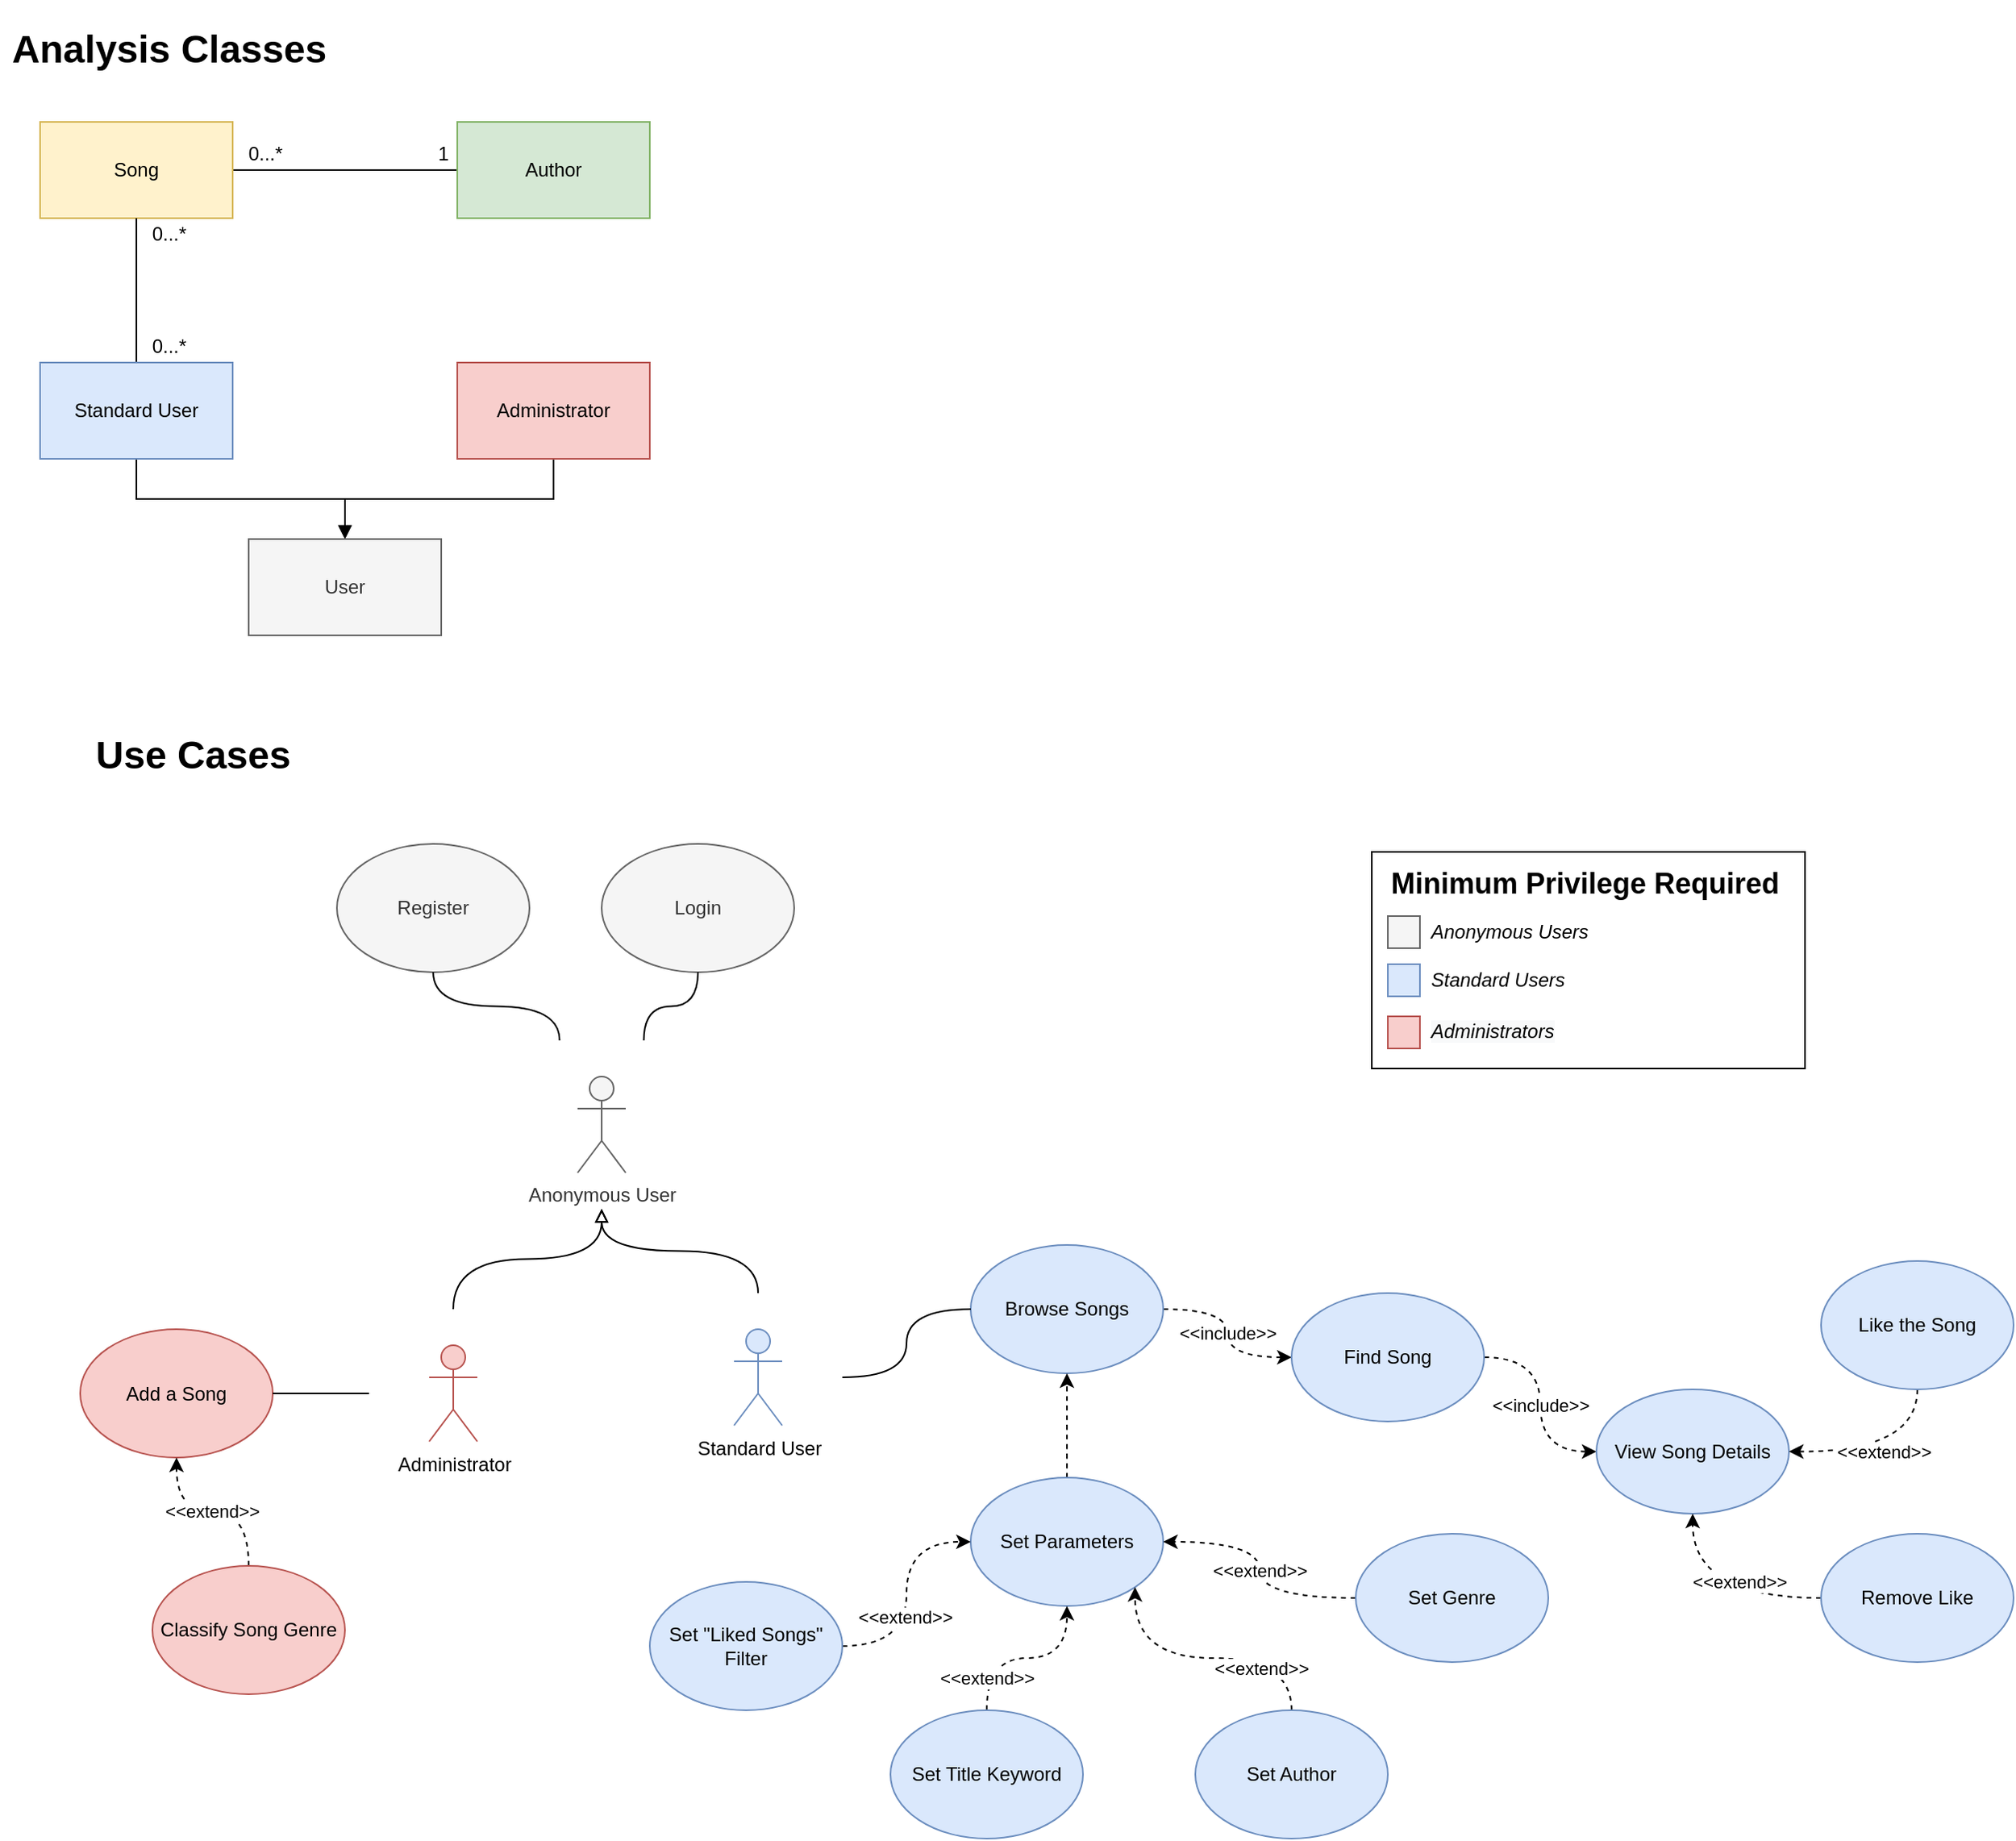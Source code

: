 <mxfile version="14.3.2" type="github">
  <diagram id="jdrofMlj-KHEWpqbHE5B" name="Page-1">
    <mxGraphModel dx="870" dy="595" grid="1" gridSize="10" guides="1" tooltips="1" connect="1" arrows="1" fold="1" page="1" pageScale="1" pageWidth="827" pageHeight="1169" math="0" shadow="0">
      <root>
        <mxCell id="0" />
        <mxCell id="1" parent="0" />
        <mxCell id="iEPMN4jDNAbv9REljASl-100" value="" style="whiteSpace=wrap;html=1;align=left;" parent="1" vertex="1">
          <mxGeometry x="870" y="535" width="270" height="135" as="geometry" />
        </mxCell>
        <mxCell id="ghfW0V-jJl3EACzy7yTC-1" style="edgeStyle=orthogonalEdgeStyle;rounded=0;orthogonalLoop=1;jettySize=auto;html=1;exitX=1;exitY=0.5;exitDx=0;exitDy=0;endArrow=none;endFill=0;" parent="1" source="ghfW0V-jJl3EACzy7yTC-2" target="ghfW0V-jJl3EACzy7yTC-3" edge="1">
          <mxGeometry relative="1" as="geometry" />
        </mxCell>
        <mxCell id="ghfW0V-jJl3EACzy7yTC-2" value="Song" style="rounded=0;whiteSpace=wrap;html=1;fillColor=#fff2cc;strokeColor=#d6b656;" parent="1" vertex="1">
          <mxGeometry x="40" y="80" width="120" height="60" as="geometry" />
        </mxCell>
        <mxCell id="ghfW0V-jJl3EACzy7yTC-3" value="Author" style="rounded=0;whiteSpace=wrap;html=1;fillColor=#d5e8d4;strokeColor=#82b366;" parent="1" vertex="1">
          <mxGeometry x="300" y="80" width="120" height="60" as="geometry" />
        </mxCell>
        <mxCell id="ghfW0V-jJl3EACzy7yTC-4" value="1" style="text;html=1;align=center;verticalAlign=middle;resizable=0;points=[];autosize=1;" parent="1" vertex="1">
          <mxGeometry x="281" y="90" width="20" height="20" as="geometry" />
        </mxCell>
        <mxCell id="ghfW0V-jJl3EACzy7yTC-5" value="0...*" style="text;html=1;align=center;verticalAlign=middle;resizable=0;points=[];autosize=1;" parent="1" vertex="1">
          <mxGeometry x="160" y="90" width="40" height="20" as="geometry" />
        </mxCell>
        <mxCell id="ghfW0V-jJl3EACzy7yTC-6" style="edgeStyle=orthogonalEdgeStyle;rounded=0;orthogonalLoop=1;jettySize=auto;html=1;exitX=0.5;exitY=0;exitDx=0;exitDy=0;entryX=0.5;entryY=1;entryDx=0;entryDy=0;endArrow=none;endFill=0;startArrow=block;startFill=0;" parent="1" source="ghfW0V-jJl3EACzy7yTC-8" target="ghfW0V-jJl3EACzy7yTC-11" edge="1">
          <mxGeometry relative="1" as="geometry" />
        </mxCell>
        <mxCell id="ghfW0V-jJl3EACzy7yTC-7" style="edgeStyle=orthogonalEdgeStyle;rounded=0;orthogonalLoop=1;jettySize=auto;html=1;exitX=0.5;exitY=0;exitDx=0;exitDy=0;entryX=0.5;entryY=1;entryDx=0;entryDy=0;endArrow=none;endFill=0;startArrow=block;startFill=1;" parent="1" source="ghfW0V-jJl3EACzy7yTC-8" target="ghfW0V-jJl3EACzy7yTC-10" edge="1">
          <mxGeometry relative="1" as="geometry" />
        </mxCell>
        <mxCell id="ghfW0V-jJl3EACzy7yTC-8" value="User" style="rounded=0;whiteSpace=wrap;html=1;fillColor=#f5f5f5;strokeColor=#666666;fontColor=#333333;" parent="1" vertex="1">
          <mxGeometry x="170" y="340" width="120" height="60" as="geometry" />
        </mxCell>
        <mxCell id="ghfW0V-jJl3EACzy7yTC-9" style="edgeStyle=orthogonalEdgeStyle;rounded=0;orthogonalLoop=1;jettySize=auto;html=1;exitX=0.5;exitY=0;exitDx=0;exitDy=0;startArrow=none;startFill=0;endArrow=none;endFill=0;" parent="1" source="ghfW0V-jJl3EACzy7yTC-10" target="ghfW0V-jJl3EACzy7yTC-2" edge="1">
          <mxGeometry relative="1" as="geometry" />
        </mxCell>
        <mxCell id="ghfW0V-jJl3EACzy7yTC-10" value="Standard User" style="rounded=0;whiteSpace=wrap;html=1;fillColor=#dae8fc;strokeColor=#6c8ebf;" parent="1" vertex="1">
          <mxGeometry x="40" y="230" width="120" height="60" as="geometry" />
        </mxCell>
        <mxCell id="ghfW0V-jJl3EACzy7yTC-11" value="Administrator" style="rounded=0;whiteSpace=wrap;html=1;fillColor=#f8cecc;strokeColor=#b85450;" parent="1" vertex="1">
          <mxGeometry x="300" y="230" width="120" height="60" as="geometry" />
        </mxCell>
        <mxCell id="ghfW0V-jJl3EACzy7yTC-12" value="0...*" style="text;html=1;align=center;verticalAlign=middle;resizable=0;points=[];autosize=1;" parent="1" vertex="1">
          <mxGeometry x="100" y="210" width="40" height="20" as="geometry" />
        </mxCell>
        <mxCell id="ghfW0V-jJl3EACzy7yTC-13" value="0...*" style="text;html=1;align=center;verticalAlign=middle;resizable=0;points=[];autosize=1;" parent="1" vertex="1">
          <mxGeometry x="100" y="140" width="40" height="20" as="geometry" />
        </mxCell>
        <mxCell id="iEPMN4jDNAbv9REljASl-4" value="&lt;h1&gt;Analysis Classes&lt;/h1&gt;" style="text;html=1;align=center;verticalAlign=middle;resizable=0;points=[];autosize=1;" parent="1" vertex="1">
          <mxGeometry x="15" y="10" width="210" height="50" as="geometry" />
        </mxCell>
        <mxCell id="iEPMN4jDNAbv9REljASl-5" value="&lt;h1&gt;Use Cases&lt;/h1&gt;" style="text;html=1;align=center;verticalAlign=middle;resizable=0;points=[];autosize=1;" parent="1" vertex="1">
          <mxGeometry x="65" y="450" width="140" height="50" as="geometry" />
        </mxCell>
        <mxCell id="iEPMN4jDNAbv9REljASl-7" value="Register" style="ellipse;whiteSpace=wrap;html=1;fillColor=#f5f5f5;strokeColor=#666666;fontColor=#333333;" parent="1" vertex="1">
          <mxGeometry x="225" y="530" width="120" height="80" as="geometry" />
        </mxCell>
        <mxCell id="iEPMN4jDNAbv9REljASl-9" value="" style="group" parent="1" vertex="1" connectable="0">
          <mxGeometry x="337.5" y="652.5" width="105" height="105" as="geometry" />
        </mxCell>
        <mxCell id="iEPMN4jDNAbv9REljASl-8" value="" style="whiteSpace=wrap;html=1;aspect=fixed;fillColor=none;strokeColor=none;" parent="iEPMN4jDNAbv9REljASl-9" vertex="1">
          <mxGeometry width="105" height="105" as="geometry" />
        </mxCell>
        <mxCell id="iEPMN4jDNAbv9REljASl-6" value="Anonymous User" style="shape=umlActor;verticalLabelPosition=bottom;verticalAlign=top;html=1;outlineConnect=0;fillColor=#f5f5f5;strokeColor=#666666;fontColor=#333333;" parent="iEPMN4jDNAbv9REljASl-9" vertex="1">
          <mxGeometry x="37.5" y="22.5" width="30" height="60" as="geometry" />
        </mxCell>
        <mxCell id="iEPMN4jDNAbv9REljASl-10" style="edgeStyle=orthogonalEdgeStyle;rounded=0;orthogonalLoop=1;jettySize=auto;html=1;exitX=0.25;exitY=0;exitDx=0;exitDy=0;entryX=0.5;entryY=1;entryDx=0;entryDy=0;curved=1;endArrow=none;endFill=0;" parent="1" source="iEPMN4jDNAbv9REljASl-8" target="iEPMN4jDNAbv9REljASl-7" edge="1">
          <mxGeometry relative="1" as="geometry" />
        </mxCell>
        <mxCell id="iEPMN4jDNAbv9REljASl-11" value="Login" style="ellipse;whiteSpace=wrap;html=1;fillColor=#f5f5f5;strokeColor=#666666;fontColor=#333333;" parent="1" vertex="1">
          <mxGeometry x="390" y="530" width="120" height="80" as="geometry" />
        </mxCell>
        <mxCell id="iEPMN4jDNAbv9REljASl-12" style="edgeStyle=orthogonalEdgeStyle;curved=1;rounded=0;orthogonalLoop=1;jettySize=auto;html=1;exitX=0.75;exitY=0;exitDx=0;exitDy=0;entryX=0.5;entryY=1;entryDx=0;entryDy=0;endArrow=none;endFill=0;" parent="1" source="iEPMN4jDNAbv9REljASl-8" target="iEPMN4jDNAbv9REljASl-11" edge="1">
          <mxGeometry relative="1" as="geometry" />
        </mxCell>
        <mxCell id="iEPMN4jDNAbv9REljASl-16" value="" style="group" parent="1" vertex="1" connectable="0">
          <mxGeometry x="435" y="810" width="105" height="105" as="geometry" />
        </mxCell>
        <mxCell id="iEPMN4jDNAbv9REljASl-17" value="" style="whiteSpace=wrap;html=1;aspect=fixed;fillColor=none;strokeColor=none;" parent="iEPMN4jDNAbv9REljASl-16" vertex="1">
          <mxGeometry width="105" height="105" as="geometry" />
        </mxCell>
        <mxCell id="iEPMN4jDNAbv9REljASl-18" value="Standard User" style="shape=umlActor;verticalLabelPosition=bottom;verticalAlign=top;html=1;outlineConnect=0;fillColor=#dae8fc;strokeColor=#6c8ebf;" parent="iEPMN4jDNAbv9REljASl-16" vertex="1">
          <mxGeometry x="37.5" y="22.5" width="30" height="60" as="geometry" />
        </mxCell>
        <mxCell id="iEPMN4jDNAbv9REljASl-21" style="edgeStyle=orthogonalEdgeStyle;curved=1;rounded=0;orthogonalLoop=1;jettySize=auto;html=1;exitX=0.5;exitY=0;exitDx=0;exitDy=0;entryX=0.5;entryY=1;entryDx=0;entryDy=0;endArrow=block;endFill=0;" parent="1" source="iEPMN4jDNAbv9REljASl-17" target="iEPMN4jDNAbv9REljASl-8" edge="1">
          <mxGeometry relative="1" as="geometry" />
        </mxCell>
        <mxCell id="iEPMN4jDNAbv9REljASl-25" value="" style="group" parent="1" vertex="1" connectable="0">
          <mxGeometry x="245" y="820" width="105" height="105" as="geometry" />
        </mxCell>
        <mxCell id="iEPMN4jDNAbv9REljASl-26" value="" style="whiteSpace=wrap;html=1;aspect=fixed;fillColor=none;strokeColor=none;" parent="iEPMN4jDNAbv9REljASl-25" vertex="1">
          <mxGeometry width="105" height="105" as="geometry" />
        </mxCell>
        <mxCell id="iEPMN4jDNAbv9REljASl-27" value="Administrator" style="shape=umlActor;verticalLabelPosition=bottom;verticalAlign=top;html=1;outlineConnect=0;fillColor=#f8cecc;strokeColor=#b85450;" parent="iEPMN4jDNAbv9REljASl-25" vertex="1">
          <mxGeometry x="37.5" y="22.5" width="30" height="60" as="geometry" />
        </mxCell>
        <mxCell id="iEPMN4jDNAbv9REljASl-29" style="edgeStyle=orthogonalEdgeStyle;curved=1;rounded=0;orthogonalLoop=1;jettySize=auto;html=1;exitX=0.5;exitY=0;exitDx=0;exitDy=0;entryX=0.5;entryY=1;entryDx=0;entryDy=0;endArrow=block;endFill=0;" parent="1" source="iEPMN4jDNAbv9REljASl-26" target="iEPMN4jDNAbv9REljASl-8" edge="1">
          <mxGeometry relative="1" as="geometry" />
        </mxCell>
        <mxCell id="iEPMN4jDNAbv9REljASl-73" value="&amp;lt;&amp;lt;include&amp;gt;&amp;gt;" style="edgeStyle=orthogonalEdgeStyle;curved=1;rounded=0;orthogonalLoop=1;jettySize=auto;html=1;exitX=1;exitY=0.5;exitDx=0;exitDy=0;entryX=0;entryY=0.5;entryDx=0;entryDy=0;dashed=1;startArrow=none;startFill=0;endArrow=classic;endFill=1;" parent="1" source="iEPMN4jDNAbv9REljASl-32" target="iEPMN4jDNAbv9REljASl-34" edge="1">
          <mxGeometry relative="1" as="geometry" />
        </mxCell>
        <mxCell id="iEPMN4jDNAbv9REljASl-32" value="Browse Songs" style="ellipse;whiteSpace=wrap;html=1;fillColor=#dae8fc;strokeColor=#6c8ebf;" parent="1" vertex="1">
          <mxGeometry x="620" y="780" width="120" height="80" as="geometry" />
        </mxCell>
        <mxCell id="iEPMN4jDNAbv9REljASl-33" style="edgeStyle=orthogonalEdgeStyle;curved=1;rounded=0;orthogonalLoop=1;jettySize=auto;html=1;exitX=1;exitY=0.5;exitDx=0;exitDy=0;entryX=0;entryY=0.5;entryDx=0;entryDy=0;endArrow=none;endFill=0;" parent="1" source="iEPMN4jDNAbv9REljASl-17" target="iEPMN4jDNAbv9REljASl-32" edge="1">
          <mxGeometry relative="1" as="geometry" />
        </mxCell>
        <mxCell id="iEPMN4jDNAbv9REljASl-45" value="&amp;lt;&amp;lt;include&amp;gt;&amp;gt;" style="edgeStyle=orthogonalEdgeStyle;curved=1;rounded=0;orthogonalLoop=1;jettySize=auto;html=1;exitX=1;exitY=0.5;exitDx=0;exitDy=0;dashed=1;endArrow=classic;endFill=1;" parent="1" source="iEPMN4jDNAbv9REljASl-34" target="iEPMN4jDNAbv9REljASl-44" edge="1">
          <mxGeometry relative="1" as="geometry" />
        </mxCell>
        <mxCell id="iEPMN4jDNAbv9REljASl-34" value="Find Song" style="ellipse;whiteSpace=wrap;html=1;fillColor=#dae8fc;strokeColor=#6c8ebf;" parent="1" vertex="1">
          <mxGeometry x="820" y="810" width="120" height="80" as="geometry" />
        </mxCell>
        <mxCell id="yjfg6eP5MaI6u4eJ-6wa-1" style="edgeStyle=orthogonalEdgeStyle;rounded=0;orthogonalLoop=1;jettySize=auto;html=1;exitX=0.5;exitY=0;exitDx=0;exitDy=0;entryX=0.5;entryY=1;entryDx=0;entryDy=0;curved=1;dashed=1;" parent="1" source="iEPMN4jDNAbv9REljASl-36" target="iEPMN4jDNAbv9REljASl-32" edge="1">
          <mxGeometry relative="1" as="geometry" />
        </mxCell>
        <mxCell id="iEPMN4jDNAbv9REljASl-36" value="Set Parameters" style="ellipse;whiteSpace=wrap;html=1;fillColor=#dae8fc;strokeColor=#6c8ebf;" parent="1" vertex="1">
          <mxGeometry x="620" y="925" width="120" height="80" as="geometry" />
        </mxCell>
        <mxCell id="yjfg6eP5MaI6u4eJ-6wa-2" style="edgeStyle=orthogonalEdgeStyle;curved=1;rounded=0;orthogonalLoop=1;jettySize=auto;html=1;exitX=0.5;exitY=0;exitDx=0;exitDy=0;entryX=1;entryY=1;entryDx=0;entryDy=0;dashed=1;" parent="1" source="iEPMN4jDNAbv9REljASl-38" target="iEPMN4jDNAbv9REljASl-36" edge="1">
          <mxGeometry relative="1" as="geometry" />
        </mxCell>
        <mxCell id="yjfg6eP5MaI6u4eJ-6wa-3" value="&amp;lt;&amp;lt;extend&amp;gt;&amp;gt;" style="edgeLabel;html=1;align=center;verticalAlign=middle;resizable=0;points=[];" parent="yjfg6eP5MaI6u4eJ-6wa-2" vertex="1" connectable="0">
          <mxGeometry x="-0.398" y="6" relative="1" as="geometry">
            <mxPoint x="1" as="offset" />
          </mxGeometry>
        </mxCell>
        <mxCell id="iEPMN4jDNAbv9REljASl-38" value="Set Author" style="ellipse;whiteSpace=wrap;html=1;fillColor=#dae8fc;strokeColor=#6c8ebf;" parent="1" vertex="1">
          <mxGeometry x="760" y="1070" width="120" height="80" as="geometry" />
        </mxCell>
        <mxCell id="iEPMN4jDNAbv9REljASl-82" style="edgeStyle=orthogonalEdgeStyle;curved=1;rounded=0;orthogonalLoop=1;jettySize=auto;html=1;exitX=0.5;exitY=0;exitDx=0;exitDy=0;entryX=0.5;entryY=1;entryDx=0;entryDy=0;dashed=1;startArrow=none;startFill=0;endArrow=classic;endFill=1;" parent="1" source="iEPMN4jDNAbv9REljASl-41" target="iEPMN4jDNAbv9REljASl-36" edge="1">
          <mxGeometry relative="1" as="geometry" />
        </mxCell>
        <mxCell id="iEPMN4jDNAbv9REljASl-83" value="&amp;lt;&amp;lt;extend&amp;gt;&amp;gt;" style="edgeLabel;html=1;align=center;verticalAlign=middle;resizable=0;points=[];" parent="iEPMN4jDNAbv9REljASl-82" vertex="1" connectable="0">
          <mxGeometry x="-0.129" y="-22" relative="1" as="geometry">
            <mxPoint x="-17.5" y="-9.5" as="offset" />
          </mxGeometry>
        </mxCell>
        <mxCell id="iEPMN4jDNAbv9REljASl-41" value="Set Title Keyword" style="ellipse;whiteSpace=wrap;html=1;fillColor=#dae8fc;strokeColor=#6c8ebf;" parent="1" vertex="1">
          <mxGeometry x="570" y="1070" width="120" height="80" as="geometry" />
        </mxCell>
        <mxCell id="iEPMN4jDNAbv9REljASl-44" value="View Song Details" style="ellipse;whiteSpace=wrap;html=1;fillColor=#dae8fc;strokeColor=#6c8ebf;" parent="1" vertex="1">
          <mxGeometry x="1010" y="870" width="120" height="77.5" as="geometry" />
        </mxCell>
        <mxCell id="iEPMN4jDNAbv9REljASl-47" value="&amp;lt;&amp;lt;extend&amp;gt;&amp;gt;" style="edgeStyle=orthogonalEdgeStyle;curved=1;rounded=0;orthogonalLoop=1;jettySize=auto;html=1;exitX=0.5;exitY=1;exitDx=0;exitDy=0;dashed=1;endArrow=classic;endFill=1;entryX=1;entryY=0.5;entryDx=0;entryDy=0;" parent="1" source="iEPMN4jDNAbv9REljASl-46" target="iEPMN4jDNAbv9REljASl-44" edge="1">
          <mxGeometry relative="1" as="geometry">
            <mxPoint x="1300" y="825" as="targetPoint" />
          </mxGeometry>
        </mxCell>
        <mxCell id="iEPMN4jDNAbv9REljASl-46" value="Like the Song" style="ellipse;whiteSpace=wrap;html=1;fillColor=#dae8fc;strokeColor=#6c8ebf;" parent="1" vertex="1">
          <mxGeometry x="1150" y="790" width="120" height="80" as="geometry" />
        </mxCell>
        <mxCell id="iEPMN4jDNAbv9REljASl-48" value="Add a Song" style="ellipse;whiteSpace=wrap;html=1;fillColor=#f8cecc;strokeColor=#b85450;" parent="1" vertex="1">
          <mxGeometry x="65" y="832.5" width="120" height="80" as="geometry" />
        </mxCell>
        <mxCell id="iEPMN4jDNAbv9REljASl-49" style="edgeStyle=orthogonalEdgeStyle;curved=1;rounded=0;orthogonalLoop=1;jettySize=auto;html=1;exitX=0;exitY=0.5;exitDx=0;exitDy=0;entryX=1;entryY=0.5;entryDx=0;entryDy=0;endArrow=none;endFill=0;" parent="1" source="iEPMN4jDNAbv9REljASl-26" target="iEPMN4jDNAbv9REljASl-48" edge="1">
          <mxGeometry relative="1" as="geometry" />
        </mxCell>
        <mxCell id="iEPMN4jDNAbv9REljASl-63" style="edgeStyle=orthogonalEdgeStyle;curved=1;rounded=0;orthogonalLoop=1;jettySize=auto;html=1;exitX=0;exitY=0.5;exitDx=0;exitDy=0;entryX=0.5;entryY=1;entryDx=0;entryDy=0;dashed=1;startArrow=none;startFill=0;endArrow=classic;endFill=1;" parent="1" source="iEPMN4jDNAbv9REljASl-62" target="iEPMN4jDNAbv9REljASl-44" edge="1">
          <mxGeometry relative="1" as="geometry" />
        </mxCell>
        <mxCell id="iEPMN4jDNAbv9REljASl-64" value="&amp;lt;&amp;lt;extend&amp;gt;&amp;gt;" style="edgeLabel;html=1;align=center;verticalAlign=middle;resizable=0;points=[];" parent="iEPMN4jDNAbv9REljASl-63" vertex="1" connectable="0">
          <mxGeometry x="0.018" y="-15" relative="1" as="geometry">
            <mxPoint x="16.67" y="5" as="offset" />
          </mxGeometry>
        </mxCell>
        <mxCell id="iEPMN4jDNAbv9REljASl-62" value="Remove Like" style="ellipse;whiteSpace=wrap;html=1;fillColor=#dae8fc;strokeColor=#6c8ebf;" parent="1" vertex="1">
          <mxGeometry x="1150" y="960" width="120" height="80" as="geometry" />
        </mxCell>
        <mxCell id="iEPMN4jDNAbv9REljASl-84" value="&lt;h2&gt;Minimum Privilege Required&lt;/h2&gt;" style="text;html=1;align=left;verticalAlign=middle;resizable=0;points=[];autosize=1;" parent="1" vertex="1">
          <mxGeometry x="880" y="530" width="260" height="50" as="geometry" />
        </mxCell>
        <mxCell id="iEPMN4jDNAbv9REljASl-86" value="" style="whiteSpace=wrap;html=1;aspect=fixed;strokeColor=#6c8ebf;fillColor=#dae8fc;" parent="1" vertex="1">
          <mxGeometry x="880" y="605" width="20" height="20" as="geometry" />
        </mxCell>
        <mxCell id="iEPMN4jDNAbv9REljASl-90" value="&lt;p&gt;&lt;i&gt;Anonymous Users&lt;/i&gt;&lt;/p&gt;" style="text;html=1;align=left;verticalAlign=middle;resizable=0;points=[];autosize=1;" parent="1" vertex="1">
          <mxGeometry x="905" y="565" width="110" height="40" as="geometry" />
        </mxCell>
        <mxCell id="iEPMN4jDNAbv9REljASl-91" value="&lt;p&gt;&lt;i&gt;Standard Users&lt;/i&gt;&lt;/p&gt;" style="text;html=1;align=left;verticalAlign=middle;resizable=0;points=[];autosize=1;" parent="1" vertex="1">
          <mxGeometry x="905" y="595" width="100" height="40" as="geometry" />
        </mxCell>
        <mxCell id="iEPMN4jDNAbv9REljASl-93" value="" style="whiteSpace=wrap;html=1;aspect=fixed;strokeColor=#666666;fillColor=#f5f5f5;fontColor=#333333;" parent="1" vertex="1">
          <mxGeometry x="880" y="575" width="20" height="20" as="geometry" />
        </mxCell>
        <mxCell id="iEPMN4jDNAbv9REljASl-98" value="" style="whiteSpace=wrap;html=1;aspect=fixed;strokeColor=#b85450;fillColor=#f8cecc;gradientDirection=south;" parent="1" vertex="1">
          <mxGeometry x="880" y="637.5" width="20" height="20" as="geometry" />
        </mxCell>
        <mxCell id="iEPMN4jDNAbv9REljASl-99" value="&lt;i style=&quot;color: rgb(0 , 0 , 0) ; font-family: &amp;#34;helvetica&amp;#34; ; font-size: 12px ; font-weight: 400 ; letter-spacing: normal ; text-align: left ; text-indent: 0px ; text-transform: none ; word-spacing: 0px ; background-color: rgb(248 , 249 , 250)&quot;&gt;Administrators&lt;/i&gt;" style="text;whiteSpace=wrap;html=1;" parent="1" vertex="1">
          <mxGeometry x="905" y="632.5" width="190" height="30" as="geometry" />
        </mxCell>
        <mxCell id="yjfg6eP5MaI6u4eJ-6wa-5" value="&amp;lt;&amp;lt;extend&amp;gt;&amp;gt;" style="edgeStyle=orthogonalEdgeStyle;curved=1;rounded=0;orthogonalLoop=1;jettySize=auto;html=1;exitX=0;exitY=0.5;exitDx=0;exitDy=0;entryX=1;entryY=0.5;entryDx=0;entryDy=0;dashed=1;" parent="1" source="yjfg6eP5MaI6u4eJ-6wa-4" target="iEPMN4jDNAbv9REljASl-36" edge="1">
          <mxGeometry relative="1" as="geometry" />
        </mxCell>
        <mxCell id="yjfg6eP5MaI6u4eJ-6wa-4" value="Set Genre" style="ellipse;whiteSpace=wrap;html=1;fillColor=#dae8fc;strokeColor=#6c8ebf;" parent="1" vertex="1">
          <mxGeometry x="860" y="960" width="120" height="80" as="geometry" />
        </mxCell>
        <mxCell id="yjfg6eP5MaI6u4eJ-6wa-7" style="edgeStyle=orthogonalEdgeStyle;curved=1;rounded=0;orthogonalLoop=1;jettySize=auto;html=1;exitX=1;exitY=0.5;exitDx=0;exitDy=0;dashed=1;" parent="1" source="yjfg6eP5MaI6u4eJ-6wa-6" target="iEPMN4jDNAbv9REljASl-36" edge="1">
          <mxGeometry relative="1" as="geometry" />
        </mxCell>
        <mxCell id="yjfg6eP5MaI6u4eJ-6wa-8" value="&amp;lt;&amp;lt;extend&amp;gt;&amp;gt;" style="edgeLabel;html=1;align=center;verticalAlign=middle;resizable=0;points=[];" parent="yjfg6eP5MaI6u4eJ-6wa-7" vertex="1" connectable="0">
          <mxGeometry x="-0.2" y="2" relative="1" as="geometry">
            <mxPoint x="1" as="offset" />
          </mxGeometry>
        </mxCell>
        <mxCell id="yjfg6eP5MaI6u4eJ-6wa-6" value="Set &quot;Liked Songs&quot; Filter" style="ellipse;whiteSpace=wrap;html=1;fillColor=#dae8fc;strokeColor=#6c8ebf;" parent="1" vertex="1">
          <mxGeometry x="420" y="990" width="120" height="80" as="geometry" />
        </mxCell>
        <mxCell id="yjfg6eP5MaI6u4eJ-6wa-10" value="&amp;lt;&amp;lt;extend&amp;gt;&amp;gt;" style="edgeStyle=orthogonalEdgeStyle;curved=1;rounded=0;orthogonalLoop=1;jettySize=auto;html=1;exitX=0.5;exitY=0;exitDx=0;exitDy=0;dashed=1;" parent="1" source="yjfg6eP5MaI6u4eJ-6wa-9" target="iEPMN4jDNAbv9REljASl-48" edge="1">
          <mxGeometry relative="1" as="geometry" />
        </mxCell>
        <mxCell id="yjfg6eP5MaI6u4eJ-6wa-9" value="Classify Song Genre" style="ellipse;whiteSpace=wrap;html=1;fillColor=#f8cecc;strokeColor=#b85450;" parent="1" vertex="1">
          <mxGeometry x="110" y="980" width="120" height="80" as="geometry" />
        </mxCell>
        <mxCell id="mKK-Tz1SrILLrtQBUH5h-2" style="edgeStyle=orthogonalEdgeStyle;rounded=0;orthogonalLoop=1;jettySize=auto;html=1;exitX=0.5;exitY=1;exitDx=0;exitDy=0;" edge="1" parent="1" source="iEPMN4jDNAbv9REljASl-100" target="iEPMN4jDNAbv9REljASl-100">
          <mxGeometry relative="1" as="geometry" />
        </mxCell>
      </root>
    </mxGraphModel>
  </diagram>
</mxfile>
